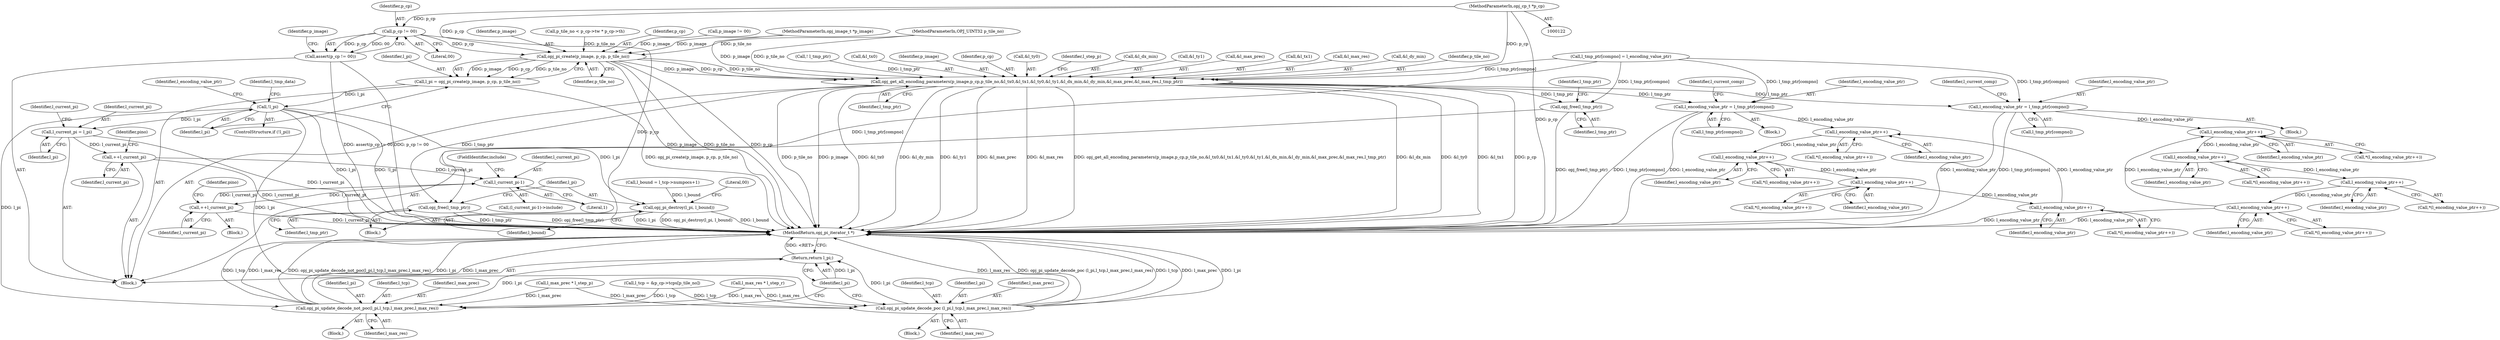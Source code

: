 digraph "0_openjpeg_c16bc057ba3f125051c9966cf1f5b68a05681de4@pointer" {
"1000124" [label="(MethodParameterIn,opj_cp_t *p_cp)"];
"1000175" [label="(Call,p_cp != 00)"];
"1000174" [label="(Call,assert(p_cp != 00))"];
"1000252" [label="(Call,opj_pi_create(p_image, p_cp, p_tile_no))"];
"1000250" [label="(Call,l_pi = opj_pi_create(p_image, p_cp, p_tile_no))"];
"1000257" [label="(Call,!l_pi)"];
"1000330" [label="(Call,l_current_pi = l_pi)"];
"1000504" [label="(Call,++l_current_pi)"];
"1000661" [label="(Call,l_current_pi-1)"];
"1000665" [label="(Call,++l_current_pi)"];
"1000359" [label="(Call,opj_pi_destroy(l_pi, l_bound))"];
"1000682" [label="(Call,opj_pi_update_decode_poc (l_pi,l_tcp,l_max_prec,l_max_res))"];
"1000694" [label="(Return,return l_pi;)"];
"1000689" [label="(Call,opj_pi_update_decode_not_poc(l_pi,l_tcp,l_max_prec,l_max_res))"];
"1000289" [label="(Call,opj_get_all_encoding_parameters(p_image,p_cp,p_tile_no,&l_tx0,&l_tx1,&l_ty0,&l_ty1,&l_dx_min,&l_dy_min,&l_max_prec,&l_max_res,l_tmp_ptr))"];
"1000357" [label="(Call,opj_free(l_tmp_ptr))"];
"1000437" [label="(Call,l_encoding_value_ptr = l_tmp_ptr[compno])"];
"1000473" [label="(Call,l_encoding_value_ptr++)"];
"1000480" [label="(Call,l_encoding_value_ptr++)"];
"1000487" [label="(Call,l_encoding_value_ptr++)"];
"1000494" [label="(Call,l_encoding_value_ptr++)"];
"1000589" [label="(Call,l_encoding_value_ptr = l_tmp_ptr[compno])"];
"1000625" [label="(Call,l_encoding_value_ptr++)"];
"1000632" [label="(Call,l_encoding_value_ptr++)"];
"1000639" [label="(Call,l_encoding_value_ptr++)"];
"1000646" [label="(Call,l_encoding_value_ptr++)"];
"1000672" [label="(Call,opj_free(l_tmp_ptr))"];
"1000694" [label="(Return,return l_pi;)"];
"1000253" [label="(Identifier,p_image)"];
"1000487" [label="(Call,l_encoding_value_ptr++)"];
"1000660" [label="(Call,(l_current_pi-1)->include)"];
"1000481" [label="(Identifier,l_encoding_value_ptr)"];
"1000251" [label="(Identifier,l_pi)"];
"1000243" [label="(Call,! l_tmp_ptr)"];
"1000293" [label="(Call,&l_tx0)"];
"1000631" [label="(Call,*(l_encoding_value_ptr++))"];
"1000646" [label="(Call,l_encoding_value_ptr++)"];
"1000358" [label="(Identifier,l_tmp_ptr)"];
"1000514" [label="(Identifier,pino)"];
"1000289" [label="(Call,opj_get_all_encoding_parameters(p_image,p_cp,p_tile_no,&l_tx0,&l_tx1,&l_ty0,&l_ty1,&l_dx_min,&l_dy_min,&l_max_prec,&l_max_res,l_tmp_ptr))"];
"1000126" [label="(Block,)"];
"1000645" [label="(Call,*(l_encoding_value_ptr++))"];
"1000174" [label="(Call,assert(p_cp != 00))"];
"1000315" [label="(Call,l_max_prec * l_step_p)"];
"1000582" [label="(Block,)"];
"1000124" [label="(MethodParameterIn,opj_cp_t *p_cp)"];
"1000332" [label="(Identifier,l_pi)"];
"1000444" [label="(Identifier,l_current_comp)"];
"1000177" [label="(Literal,00)"];
"1000493" [label="(Call,*(l_encoding_value_ptr++))"];
"1000331" [label="(Identifier,l_current_pi)"];
"1000664" [label="(FieldIdentifier,include)"];
"1000361" [label="(Identifier,l_bound)"];
"1000257" [label="(Call,!l_pi)"];
"1000250" [label="(Call,l_pi = opj_pi_create(p_image, p_cp, p_tile_no))"];
"1000179" [label="(Call,p_image != 00)"];
"1000590" [label="(Identifier,l_encoding_value_ptr)"];
"1000290" [label="(Identifier,p_image)"];
"1000357" [label="(Call,opj_free(l_tmp_ptr))"];
"1000663" [label="(Literal,1)"];
"1000633" [label="(Identifier,l_encoding_value_ptr)"];
"1000675" [label="(Identifier,l_tmp_ptr)"];
"1000291" [label="(Identifier,p_cp)"];
"1000297" [label="(Call,&l_ty0)"];
"1000690" [label="(Identifier,l_pi)"];
"1000691" [label="(Identifier,l_tcp)"];
"1000661" [label="(Call,l_current_pi-1)"];
"1000311" [label="(Identifier,l_step_p)"];
"1000696" [label="(MethodReturn,opj_pi_iterator_t *)"];
"1000681" [label="(Block,)"];
"1000125" [label="(MethodParameterIn,OPJ_UINT32 p_tile_no)"];
"1000515" [label="(Block,)"];
"1000662" [label="(Identifier,l_current_pi)"];
"1000589" [label="(Call,l_encoding_value_ptr = l_tmp_ptr[compno])"];
"1000480" [label="(Call,l_encoding_value_ptr++)"];
"1000689" [label="(Call,opj_pi_update_decode_not_poc(l_pi,l_tcp,l_max_prec,l_max_res))"];
"1000176" [label="(Identifier,p_cp)"];
"1000301" [label="(Call,&l_dx_min)"];
"1000354" [label="(Block,)"];
"1000123" [label="(MethodParameterIn,opj_image_t *p_image)"];
"1000486" [label="(Call,*(l_encoding_value_ptr++))"];
"1000299" [label="(Call,&l_ty1)"];
"1000472" [label="(Call,*(l_encoding_value_ptr++))"];
"1000626" [label="(Identifier,l_encoding_value_ptr)"];
"1000673" [label="(Identifier,l_tmp_ptr)"];
"1000305" [label="(Call,&l_max_prec)"];
"1000686" [label="(Identifier,l_max_res)"];
"1000665" [label="(Call,++l_current_pi)"];
"1000439" [label="(Call,l_tmp_ptr[compno])"];
"1000682" [label="(Call,opj_pi_update_decode_poc (l_pi,l_tcp,l_max_prec,l_max_res))"];
"1000335" [label="(Identifier,l_current_pi)"];
"1000255" [label="(Identifier,p_tile_no)"];
"1000684" [label="(Identifier,l_tcp)"];
"1000183" [label="(Call,p_tile_no < p_cp->tw * p_cp->th)"];
"1000267" [label="(Identifier,l_encoding_value_ptr)"];
"1000688" [label="(Block,)"];
"1000473" [label="(Call,l_encoding_value_ptr++)"];
"1000494" [label="(Call,l_encoding_value_ptr++)"];
"1000254" [label="(Identifier,p_cp)"];
"1000295" [label="(Call,&l_tx1)"];
"1000683" [label="(Identifier,l_pi)"];
"1000307" [label="(Call,&l_max_res)"];
"1000591" [label="(Call,l_tmp_ptr[compno])"];
"1000692" [label="(Identifier,l_max_prec)"];
"1000639" [label="(Call,l_encoding_value_ptr++)"];
"1000363" [label="(Literal,00)"];
"1000504" [label="(Call,++l_current_pi)"];
"1000281" [label="(Call,l_tmp_ptr[compno] = l_encoding_value_ptr)"];
"1000303" [label="(Call,&l_dy_min)"];
"1000292" [label="(Identifier,p_tile_no)"];
"1000638" [label="(Call,*(l_encoding_value_ptr++))"];
"1000252" [label="(Call,opj_pi_create(p_image, p_cp, p_tile_no))"];
"1000474" [label="(Identifier,l_encoding_value_ptr)"];
"1000430" [label="(Block,)"];
"1000327" [label="(Call,l_max_res * l_step_r)"];
"1000672" [label="(Call,opj_free(l_tmp_ptr))"];
"1000360" [label="(Identifier,l_pi)"];
"1000624" [label="(Call,*(l_encoding_value_ptr++))"];
"1000505" [label="(Identifier,l_current_pi)"];
"1000596" [label="(Identifier,l_current_comp)"];
"1000685" [label="(Identifier,l_max_prec)"];
"1000175" [label="(Call,p_cp != 00)"];
"1000359" [label="(Call,opj_pi_destroy(l_pi, l_bound))"];
"1000200" [label="(Call,l_bound = l_tcp->numpocs+1)"];
"1000438" [label="(Identifier,l_encoding_value_ptr)"];
"1000693" [label="(Identifier,l_max_res)"];
"1000495" [label="(Identifier,l_encoding_value_ptr)"];
"1000479" [label="(Call,*(l_encoding_value_ptr++))"];
"1000695" [label="(Identifier,l_pi)"];
"1000437" [label="(Call,l_encoding_value_ptr = l_tmp_ptr[compno])"];
"1000258" [label="(Identifier,l_pi)"];
"1000488" [label="(Identifier,l_encoding_value_ptr)"];
"1000180" [label="(Identifier,p_image)"];
"1000256" [label="(ControlStructure,if (!l_pi))"];
"1000632" [label="(Call,l_encoding_value_ptr++)"];
"1000192" [label="(Call,l_tcp = &p_cp->tcps[p_tile_no])"];
"1000647" [label="(Identifier,l_encoding_value_ptr)"];
"1000330" [label="(Call,l_current_pi = l_pi)"];
"1000640" [label="(Identifier,l_encoding_value_ptr)"];
"1000261" [label="(Identifier,l_tmp_data)"];
"1000625" [label="(Call,l_encoding_value_ptr++)"];
"1000666" [label="(Identifier,l_current_pi)"];
"1000508" [label="(Identifier,pino)"];
"1000309" [label="(Identifier,l_tmp_ptr)"];
"1000124" -> "1000122"  [label="AST: "];
"1000124" -> "1000696"  [label="DDG: p_cp"];
"1000124" -> "1000175"  [label="DDG: p_cp"];
"1000124" -> "1000252"  [label="DDG: p_cp"];
"1000124" -> "1000289"  [label="DDG: p_cp"];
"1000175" -> "1000174"  [label="AST: "];
"1000175" -> "1000177"  [label="CFG: "];
"1000176" -> "1000175"  [label="AST: "];
"1000177" -> "1000175"  [label="AST: "];
"1000174" -> "1000175"  [label="CFG: "];
"1000175" -> "1000696"  [label="DDG: p_cp"];
"1000175" -> "1000174"  [label="DDG: p_cp"];
"1000175" -> "1000174"  [label="DDG: 00"];
"1000175" -> "1000252"  [label="DDG: p_cp"];
"1000174" -> "1000126"  [label="AST: "];
"1000180" -> "1000174"  [label="CFG: "];
"1000174" -> "1000696"  [label="DDG: assert(p_cp != 00)"];
"1000174" -> "1000696"  [label="DDG: p_cp != 00"];
"1000252" -> "1000250"  [label="AST: "];
"1000252" -> "1000255"  [label="CFG: "];
"1000253" -> "1000252"  [label="AST: "];
"1000254" -> "1000252"  [label="AST: "];
"1000255" -> "1000252"  [label="AST: "];
"1000250" -> "1000252"  [label="CFG: "];
"1000252" -> "1000696"  [label="DDG: p_image"];
"1000252" -> "1000696"  [label="DDG: p_tile_no"];
"1000252" -> "1000696"  [label="DDG: p_cp"];
"1000252" -> "1000250"  [label="DDG: p_image"];
"1000252" -> "1000250"  [label="DDG: p_cp"];
"1000252" -> "1000250"  [label="DDG: p_tile_no"];
"1000179" -> "1000252"  [label="DDG: p_image"];
"1000123" -> "1000252"  [label="DDG: p_image"];
"1000183" -> "1000252"  [label="DDG: p_tile_no"];
"1000125" -> "1000252"  [label="DDG: p_tile_no"];
"1000252" -> "1000289"  [label="DDG: p_image"];
"1000252" -> "1000289"  [label="DDG: p_cp"];
"1000252" -> "1000289"  [label="DDG: p_tile_no"];
"1000250" -> "1000126"  [label="AST: "];
"1000251" -> "1000250"  [label="AST: "];
"1000258" -> "1000250"  [label="CFG: "];
"1000250" -> "1000696"  [label="DDG: opj_pi_create(p_image, p_cp, p_tile_no)"];
"1000250" -> "1000257"  [label="DDG: l_pi"];
"1000257" -> "1000256"  [label="AST: "];
"1000257" -> "1000258"  [label="CFG: "];
"1000258" -> "1000257"  [label="AST: "];
"1000261" -> "1000257"  [label="CFG: "];
"1000267" -> "1000257"  [label="CFG: "];
"1000257" -> "1000696"  [label="DDG: l_pi"];
"1000257" -> "1000696"  [label="DDG: !l_pi"];
"1000257" -> "1000330"  [label="DDG: l_pi"];
"1000257" -> "1000359"  [label="DDG: l_pi"];
"1000257" -> "1000682"  [label="DDG: l_pi"];
"1000257" -> "1000689"  [label="DDG: l_pi"];
"1000330" -> "1000126"  [label="AST: "];
"1000330" -> "1000332"  [label="CFG: "];
"1000331" -> "1000330"  [label="AST: "];
"1000332" -> "1000330"  [label="AST: "];
"1000335" -> "1000330"  [label="CFG: "];
"1000330" -> "1000696"  [label="DDG: l_current_pi"];
"1000330" -> "1000504"  [label="DDG: l_current_pi"];
"1000504" -> "1000126"  [label="AST: "];
"1000504" -> "1000505"  [label="CFG: "];
"1000505" -> "1000504"  [label="AST: "];
"1000508" -> "1000504"  [label="CFG: "];
"1000504" -> "1000696"  [label="DDG: l_current_pi"];
"1000504" -> "1000661"  [label="DDG: l_current_pi"];
"1000661" -> "1000660"  [label="AST: "];
"1000661" -> "1000663"  [label="CFG: "];
"1000662" -> "1000661"  [label="AST: "];
"1000663" -> "1000661"  [label="AST: "];
"1000664" -> "1000661"  [label="CFG: "];
"1000665" -> "1000661"  [label="DDG: l_current_pi"];
"1000661" -> "1000665"  [label="DDG: l_current_pi"];
"1000665" -> "1000515"  [label="AST: "];
"1000665" -> "1000666"  [label="CFG: "];
"1000666" -> "1000665"  [label="AST: "];
"1000514" -> "1000665"  [label="CFG: "];
"1000665" -> "1000696"  [label="DDG: l_current_pi"];
"1000359" -> "1000354"  [label="AST: "];
"1000359" -> "1000361"  [label="CFG: "];
"1000360" -> "1000359"  [label="AST: "];
"1000361" -> "1000359"  [label="AST: "];
"1000363" -> "1000359"  [label="CFG: "];
"1000359" -> "1000696"  [label="DDG: l_bound"];
"1000359" -> "1000696"  [label="DDG: l_pi"];
"1000359" -> "1000696"  [label="DDG: opj_pi_destroy(l_pi, l_bound)"];
"1000200" -> "1000359"  [label="DDG: l_bound"];
"1000682" -> "1000681"  [label="AST: "];
"1000682" -> "1000686"  [label="CFG: "];
"1000683" -> "1000682"  [label="AST: "];
"1000684" -> "1000682"  [label="AST: "];
"1000685" -> "1000682"  [label="AST: "];
"1000686" -> "1000682"  [label="AST: "];
"1000695" -> "1000682"  [label="CFG: "];
"1000682" -> "1000696"  [label="DDG: opj_pi_update_decode_poc (l_pi,l_tcp,l_max_prec,l_max_res)"];
"1000682" -> "1000696"  [label="DDG: l_tcp"];
"1000682" -> "1000696"  [label="DDG: l_max_prec"];
"1000682" -> "1000696"  [label="DDG: l_pi"];
"1000682" -> "1000696"  [label="DDG: l_max_res"];
"1000192" -> "1000682"  [label="DDG: l_tcp"];
"1000315" -> "1000682"  [label="DDG: l_max_prec"];
"1000327" -> "1000682"  [label="DDG: l_max_res"];
"1000682" -> "1000694"  [label="DDG: l_pi"];
"1000694" -> "1000126"  [label="AST: "];
"1000694" -> "1000695"  [label="CFG: "];
"1000695" -> "1000694"  [label="AST: "];
"1000696" -> "1000694"  [label="CFG: "];
"1000694" -> "1000696"  [label="DDG: <RET>"];
"1000695" -> "1000694"  [label="DDG: l_pi"];
"1000689" -> "1000694"  [label="DDG: l_pi"];
"1000689" -> "1000688"  [label="AST: "];
"1000689" -> "1000693"  [label="CFG: "];
"1000690" -> "1000689"  [label="AST: "];
"1000691" -> "1000689"  [label="AST: "];
"1000692" -> "1000689"  [label="AST: "];
"1000693" -> "1000689"  [label="AST: "];
"1000695" -> "1000689"  [label="CFG: "];
"1000689" -> "1000696"  [label="DDG: l_max_res"];
"1000689" -> "1000696"  [label="DDG: opj_pi_update_decode_not_poc(l_pi,l_tcp,l_max_prec,l_max_res)"];
"1000689" -> "1000696"  [label="DDG: l_pi"];
"1000689" -> "1000696"  [label="DDG: l_max_prec"];
"1000689" -> "1000696"  [label="DDG: l_tcp"];
"1000192" -> "1000689"  [label="DDG: l_tcp"];
"1000315" -> "1000689"  [label="DDG: l_max_prec"];
"1000327" -> "1000689"  [label="DDG: l_max_res"];
"1000289" -> "1000126"  [label="AST: "];
"1000289" -> "1000309"  [label="CFG: "];
"1000290" -> "1000289"  [label="AST: "];
"1000291" -> "1000289"  [label="AST: "];
"1000292" -> "1000289"  [label="AST: "];
"1000293" -> "1000289"  [label="AST: "];
"1000295" -> "1000289"  [label="AST: "];
"1000297" -> "1000289"  [label="AST: "];
"1000299" -> "1000289"  [label="AST: "];
"1000301" -> "1000289"  [label="AST: "];
"1000303" -> "1000289"  [label="AST: "];
"1000305" -> "1000289"  [label="AST: "];
"1000307" -> "1000289"  [label="AST: "];
"1000309" -> "1000289"  [label="AST: "];
"1000311" -> "1000289"  [label="CFG: "];
"1000289" -> "1000696"  [label="DDG: p_cp"];
"1000289" -> "1000696"  [label="DDG: p_tile_no"];
"1000289" -> "1000696"  [label="DDG: p_image"];
"1000289" -> "1000696"  [label="DDG: &l_tx0"];
"1000289" -> "1000696"  [label="DDG: &l_dy_min"];
"1000289" -> "1000696"  [label="DDG: &l_ty1"];
"1000289" -> "1000696"  [label="DDG: &l_max_prec"];
"1000289" -> "1000696"  [label="DDG: &l_max_res"];
"1000289" -> "1000696"  [label="DDG: opj_get_all_encoding_parameters(p_image,p_cp,p_tile_no,&l_tx0,&l_tx1,&l_ty0,&l_ty1,&l_dx_min,&l_dy_min,&l_max_prec,&l_max_res,l_tmp_ptr)"];
"1000289" -> "1000696"  [label="DDG: &l_dx_min"];
"1000289" -> "1000696"  [label="DDG: &l_ty0"];
"1000289" -> "1000696"  [label="DDG: &l_tx1"];
"1000123" -> "1000289"  [label="DDG: p_image"];
"1000125" -> "1000289"  [label="DDG: p_tile_no"];
"1000281" -> "1000289"  [label="DDG: l_tmp_ptr[compno]"];
"1000243" -> "1000289"  [label="DDG: l_tmp_ptr"];
"1000289" -> "1000357"  [label="DDG: l_tmp_ptr"];
"1000289" -> "1000437"  [label="DDG: l_tmp_ptr"];
"1000289" -> "1000589"  [label="DDG: l_tmp_ptr"];
"1000289" -> "1000672"  [label="DDG: l_tmp_ptr"];
"1000357" -> "1000354"  [label="AST: "];
"1000357" -> "1000358"  [label="CFG: "];
"1000358" -> "1000357"  [label="AST: "];
"1000360" -> "1000357"  [label="CFG: "];
"1000357" -> "1000696"  [label="DDG: opj_free(l_tmp_ptr)"];
"1000357" -> "1000696"  [label="DDG: l_tmp_ptr"];
"1000281" -> "1000357"  [label="DDG: l_tmp_ptr[compno]"];
"1000437" -> "1000430"  [label="AST: "];
"1000437" -> "1000439"  [label="CFG: "];
"1000438" -> "1000437"  [label="AST: "];
"1000439" -> "1000437"  [label="AST: "];
"1000444" -> "1000437"  [label="CFG: "];
"1000437" -> "1000696"  [label="DDG: l_encoding_value_ptr"];
"1000437" -> "1000696"  [label="DDG: l_tmp_ptr[compno]"];
"1000281" -> "1000437"  [label="DDG: l_tmp_ptr[compno]"];
"1000437" -> "1000473"  [label="DDG: l_encoding_value_ptr"];
"1000473" -> "1000472"  [label="AST: "];
"1000473" -> "1000474"  [label="CFG: "];
"1000474" -> "1000473"  [label="AST: "];
"1000472" -> "1000473"  [label="CFG: "];
"1000494" -> "1000473"  [label="DDG: l_encoding_value_ptr"];
"1000473" -> "1000480"  [label="DDG: l_encoding_value_ptr"];
"1000480" -> "1000479"  [label="AST: "];
"1000480" -> "1000481"  [label="CFG: "];
"1000481" -> "1000480"  [label="AST: "];
"1000479" -> "1000480"  [label="CFG: "];
"1000480" -> "1000487"  [label="DDG: l_encoding_value_ptr"];
"1000487" -> "1000486"  [label="AST: "];
"1000487" -> "1000488"  [label="CFG: "];
"1000488" -> "1000487"  [label="AST: "];
"1000486" -> "1000487"  [label="CFG: "];
"1000487" -> "1000494"  [label="DDG: l_encoding_value_ptr"];
"1000494" -> "1000493"  [label="AST: "];
"1000494" -> "1000495"  [label="CFG: "];
"1000495" -> "1000494"  [label="AST: "];
"1000493" -> "1000494"  [label="CFG: "];
"1000494" -> "1000696"  [label="DDG: l_encoding_value_ptr"];
"1000589" -> "1000582"  [label="AST: "];
"1000589" -> "1000591"  [label="CFG: "];
"1000590" -> "1000589"  [label="AST: "];
"1000591" -> "1000589"  [label="AST: "];
"1000596" -> "1000589"  [label="CFG: "];
"1000589" -> "1000696"  [label="DDG: l_encoding_value_ptr"];
"1000589" -> "1000696"  [label="DDG: l_tmp_ptr[compno]"];
"1000281" -> "1000589"  [label="DDG: l_tmp_ptr[compno]"];
"1000589" -> "1000625"  [label="DDG: l_encoding_value_ptr"];
"1000625" -> "1000624"  [label="AST: "];
"1000625" -> "1000626"  [label="CFG: "];
"1000626" -> "1000625"  [label="AST: "];
"1000624" -> "1000625"  [label="CFG: "];
"1000646" -> "1000625"  [label="DDG: l_encoding_value_ptr"];
"1000625" -> "1000632"  [label="DDG: l_encoding_value_ptr"];
"1000632" -> "1000631"  [label="AST: "];
"1000632" -> "1000633"  [label="CFG: "];
"1000633" -> "1000632"  [label="AST: "];
"1000631" -> "1000632"  [label="CFG: "];
"1000632" -> "1000639"  [label="DDG: l_encoding_value_ptr"];
"1000639" -> "1000638"  [label="AST: "];
"1000639" -> "1000640"  [label="CFG: "];
"1000640" -> "1000639"  [label="AST: "];
"1000638" -> "1000639"  [label="CFG: "];
"1000639" -> "1000646"  [label="DDG: l_encoding_value_ptr"];
"1000646" -> "1000645"  [label="AST: "];
"1000646" -> "1000647"  [label="CFG: "];
"1000647" -> "1000646"  [label="AST: "];
"1000645" -> "1000646"  [label="CFG: "];
"1000646" -> "1000696"  [label="DDG: l_encoding_value_ptr"];
"1000672" -> "1000126"  [label="AST: "];
"1000672" -> "1000673"  [label="CFG: "];
"1000673" -> "1000672"  [label="AST: "];
"1000675" -> "1000672"  [label="CFG: "];
"1000672" -> "1000696"  [label="DDG: opj_free(l_tmp_ptr)"];
"1000281" -> "1000672"  [label="DDG: l_tmp_ptr[compno]"];
}
